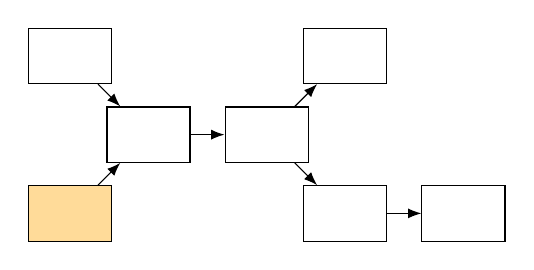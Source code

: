\begin{tikzpicture}[textbox/.style={font=\small, draw, minimum width=30, minimum height=20, inner sep=5, align=center}]
%text width
\node[textbox] (v1) at (-2.5,1.5) {};
\node[textbox, fill=Orange!40] (v3) at (-2.5,-0.5) {};
\node[textbox] (v2) at (-1.5,0.5) {};.
\node[textbox] (v4) at (0,0.5) {};
\node[textbox] (v5) at (1,1.5) {};
\node[textbox] (v6) at (1,-0.5) {};
\node[textbox] (v7) at (2.5,-0.5) {};
\draw [-Latex] (v1) edge (v2);
\draw [-Latex] (v3) edge (v2);
\draw [-Latex] (v2) edge (v4);
\draw [-Latex] (v4) edge (v5);
\draw [-Latex] (v4) edge (v6);
\draw [-Latex] (v6) edge (v7);
\end{tikzpicture}